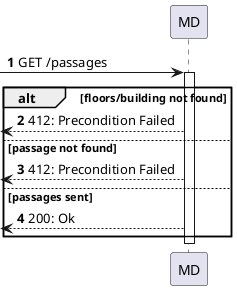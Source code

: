 @startuml
autonumber

participant "MD" as mdr

[-> mdr : GET /passages

activate mdr
    alt floors/building not found
        [<-- mdr : 412: Precondition Failed
    else passage not found
        [<-- mdr : 412: Precondition Failed
    else passages sent
        [<-- mdr : 200: Ok
    end
deactivate mdr

@enduml
